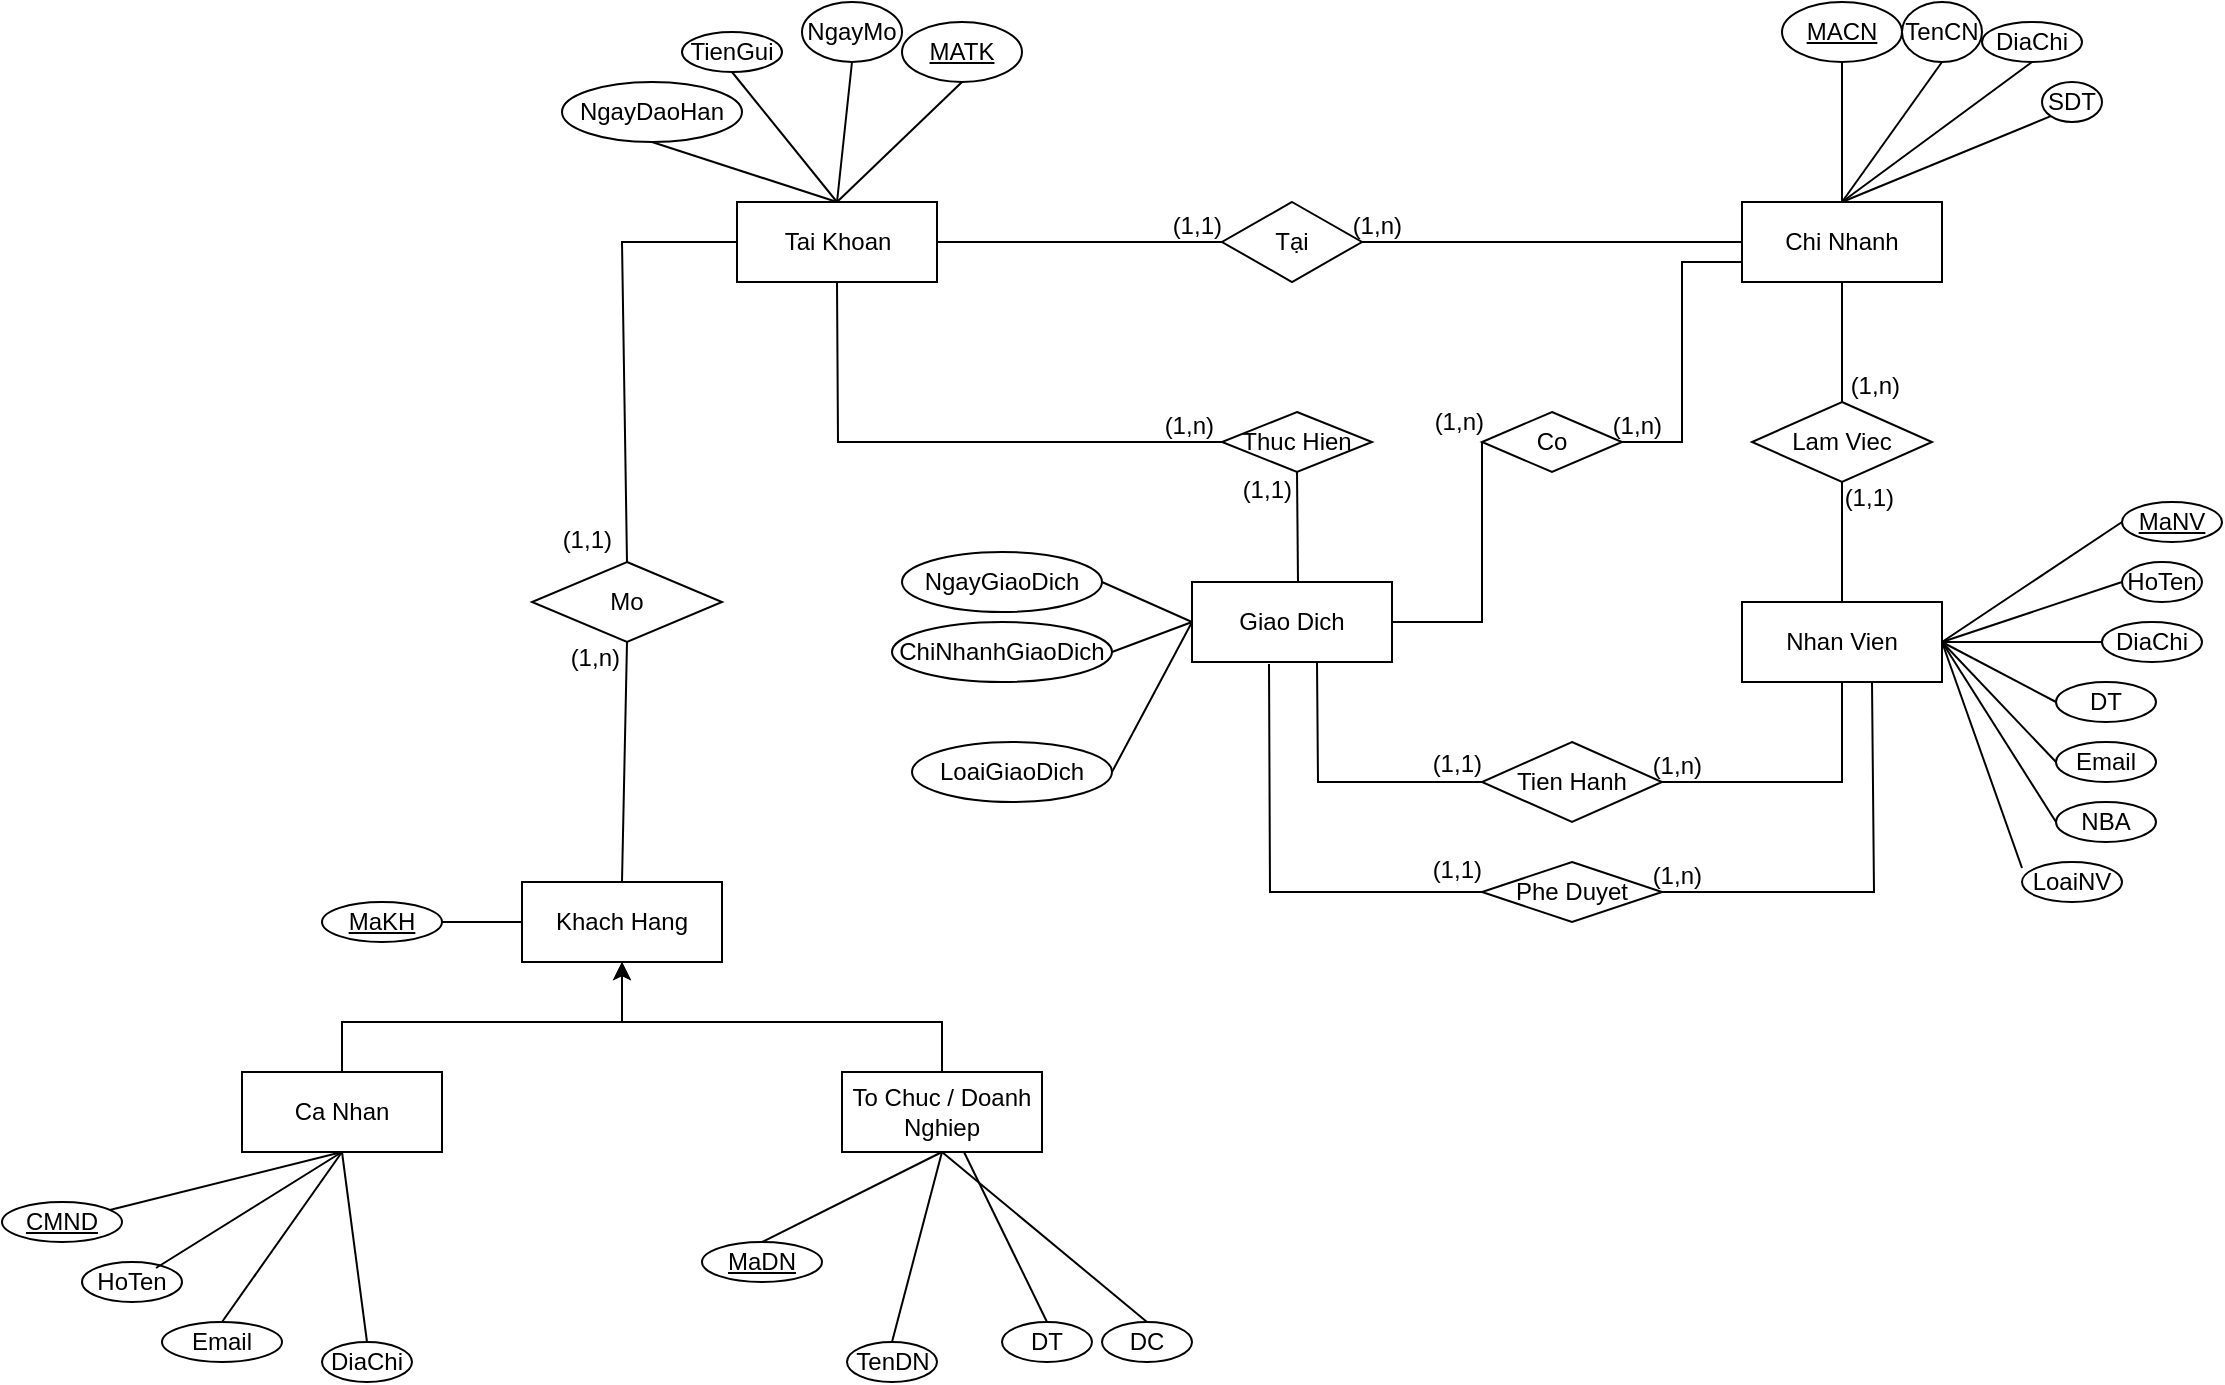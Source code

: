 <mxfile version="17.2.2" type="github" pages="2"><diagram id="4RgC27p_yy9X4nTqJ3Af" name="Page-1"><mxGraphModel dx="1695" dy="474" grid="1" gridSize="10" guides="1" tooltips="1" connect="1" arrows="1" fold="1" page="1" pageScale="1" pageWidth="827" pageHeight="1169" math="0" shadow="0"><root><mxCell id="0"/><mxCell id="1" parent="0"/><mxCell id="3XYh_gyi4DEBj83XPiTH-36" value="Chi Nhanh" style="whiteSpace=wrap;html=1;align=center;" vertex="1" parent="1"><mxGeometry x="620" y="110" width="100" height="40" as="geometry"/></mxCell><mxCell id="3XYh_gyi4DEBj83XPiTH-37" value="MACN" style="ellipse;whiteSpace=wrap;html=1;align=center;fontStyle=4;" vertex="1" parent="1"><mxGeometry x="640" y="10" width="60" height="30" as="geometry"/></mxCell><mxCell id="3XYh_gyi4DEBj83XPiTH-38" value="" style="endArrow=none;html=1;rounded=0;entryX=0.5;entryY=0;entryDx=0;entryDy=0;exitX=0.5;exitY=1;exitDx=0;exitDy=0;" edge="1" parent="1" source="3XYh_gyi4DEBj83XPiTH-37" target="3XYh_gyi4DEBj83XPiTH-36"><mxGeometry relative="1" as="geometry"><mxPoint x="340" y="150" as="sourcePoint"/><mxPoint x="500" y="150" as="targetPoint"/></mxGeometry></mxCell><mxCell id="3XYh_gyi4DEBj83XPiTH-39" value="TenCN" style="ellipse;whiteSpace=wrap;html=1;align=center;" vertex="1" parent="1"><mxGeometry x="700" y="10" width="40" height="30" as="geometry"/></mxCell><mxCell id="3XYh_gyi4DEBj83XPiTH-40" value="DiaChi" style="ellipse;whiteSpace=wrap;html=1;align=center;" vertex="1" parent="1"><mxGeometry x="740" y="20" width="50" height="20" as="geometry"/></mxCell><mxCell id="3XYh_gyi4DEBj83XPiTH-42" value="SDT" style="ellipse;whiteSpace=wrap;html=1;align=center;" vertex="1" parent="1"><mxGeometry x="770" y="50" width="30" height="20" as="geometry"/></mxCell><mxCell id="3XYh_gyi4DEBj83XPiTH-44" value="" style="endArrow=none;html=1;rounded=0;entryX=0.5;entryY=1;entryDx=0;entryDy=0;exitX=0.5;exitY=0;exitDx=0;exitDy=0;" edge="1" parent="1" source="3XYh_gyi4DEBj83XPiTH-36" target="3XYh_gyi4DEBj83XPiTH-39"><mxGeometry relative="1" as="geometry"><mxPoint x="430" y="90" as="sourcePoint"/><mxPoint x="480" y="120" as="targetPoint"/></mxGeometry></mxCell><mxCell id="3XYh_gyi4DEBj83XPiTH-45" value="" style="endArrow=none;html=1;rounded=0;entryX=0.5;entryY=1;entryDx=0;entryDy=0;exitX=0.5;exitY=0;exitDx=0;exitDy=0;" edge="1" parent="1" source="3XYh_gyi4DEBj83XPiTH-36" target="3XYh_gyi4DEBj83XPiTH-40"><mxGeometry relative="1" as="geometry"><mxPoint x="470" y="110" as="sourcePoint"/><mxPoint x="490" y="130" as="targetPoint"/></mxGeometry></mxCell><mxCell id="3XYh_gyi4DEBj83XPiTH-46" value="" style="endArrow=none;html=1;rounded=0;entryX=0;entryY=1;entryDx=0;entryDy=0;exitX=0.5;exitY=0;exitDx=0;exitDy=0;" edge="1" parent="1" source="3XYh_gyi4DEBj83XPiTH-36" target="3XYh_gyi4DEBj83XPiTH-42"><mxGeometry relative="1" as="geometry"><mxPoint x="470" y="110" as="sourcePoint"/><mxPoint x="500" y="140" as="targetPoint"/></mxGeometry></mxCell><mxCell id="3XYh_gyi4DEBj83XPiTH-49" value="Tai Khoan" style="whiteSpace=wrap;html=1;align=center;" vertex="1" parent="1"><mxGeometry x="117.5" y="110" width="100" height="40" as="geometry"/></mxCell><mxCell id="3XYh_gyi4DEBj83XPiTH-50" value="MATK" style="ellipse;whiteSpace=wrap;html=1;align=center;fontStyle=4;" vertex="1" parent="1"><mxGeometry x="200" y="20" width="60" height="30" as="geometry"/></mxCell><mxCell id="3XYh_gyi4DEBj83XPiTH-52" value="NgayMo" style="ellipse;whiteSpace=wrap;html=1;align=center;" vertex="1" parent="1"><mxGeometry x="150" y="10" width="50" height="30" as="geometry"/></mxCell><mxCell id="3XYh_gyi4DEBj83XPiTH-53" value="NgayDaoHan" style="ellipse;whiteSpace=wrap;html=1;align=center;" vertex="1" parent="1"><mxGeometry x="30" y="50" width="90" height="30" as="geometry"/></mxCell><mxCell id="3XYh_gyi4DEBj83XPiTH-54" value="TienGui" style="ellipse;whiteSpace=wrap;html=1;align=center;" vertex="1" parent="1"><mxGeometry x="90" y="25" width="50" height="20" as="geometry"/></mxCell><mxCell id="3XYh_gyi4DEBj83XPiTH-59" value="Tại" style="shape=rhombus;perimeter=rhombusPerimeter;whiteSpace=wrap;html=1;align=center;" vertex="1" parent="1"><mxGeometry x="360" y="110" width="70" height="40" as="geometry"/></mxCell><mxCell id="3XYh_gyi4DEBj83XPiTH-60" value="" style="endArrow=none;html=1;rounded=0;exitX=0.5;exitY=1;exitDx=0;exitDy=0;entryX=0.5;entryY=0;entryDx=0;entryDy=0;" edge="1" parent="1" source="3XYh_gyi4DEBj83XPiTH-50" target="3XYh_gyi4DEBj83XPiTH-49"><mxGeometry relative="1" as="geometry"><mxPoint x="340" y="150" as="sourcePoint"/><mxPoint x="500" y="150" as="targetPoint"/></mxGeometry></mxCell><mxCell id="3XYh_gyi4DEBj83XPiTH-61" value="" style="endArrow=none;html=1;rounded=0;exitX=0.5;exitY=1;exitDx=0;exitDy=0;entryX=0.5;entryY=0;entryDx=0;entryDy=0;" edge="1" parent="1" source="3XYh_gyi4DEBj83XPiTH-52" target="3XYh_gyi4DEBj83XPiTH-49"><mxGeometry relative="1" as="geometry"><mxPoint x="240" y="60" as="sourcePoint"/><mxPoint x="220" y="110" as="targetPoint"/></mxGeometry></mxCell><mxCell id="3XYh_gyi4DEBj83XPiTH-62" value="" style="endArrow=none;html=1;rounded=0;exitX=0.5;exitY=1;exitDx=0;exitDy=0;entryX=0.5;entryY=0;entryDx=0;entryDy=0;" edge="1" parent="1" source="3XYh_gyi4DEBj83XPiTH-54" target="3XYh_gyi4DEBj83XPiTH-49"><mxGeometry relative="1" as="geometry"><mxPoint x="250" y="70" as="sourcePoint"/><mxPoint x="230" y="120" as="targetPoint"/></mxGeometry></mxCell><mxCell id="3XYh_gyi4DEBj83XPiTH-63" value="" style="endArrow=none;html=1;rounded=0;exitX=0.5;exitY=1;exitDx=0;exitDy=0;entryX=0.5;entryY=0;entryDx=0;entryDy=0;" edge="1" parent="1" source="3XYh_gyi4DEBj83XPiTH-53" target="3XYh_gyi4DEBj83XPiTH-49"><mxGeometry relative="1" as="geometry"><mxPoint x="260" y="80" as="sourcePoint"/><mxPoint x="240" y="130" as="targetPoint"/></mxGeometry></mxCell><mxCell id="3XYh_gyi4DEBj83XPiTH-64" value="" style="endArrow=none;html=1;rounded=0;entryX=0;entryY=0.5;entryDx=0;entryDy=0;exitX=1;exitY=0.5;exitDx=0;exitDy=0;" edge="1" parent="1" source="3XYh_gyi4DEBj83XPiTH-49" target="3XYh_gyi4DEBj83XPiTH-59"><mxGeometry relative="1" as="geometry"><mxPoint x="340" y="150" as="sourcePoint"/><mxPoint x="500" y="150" as="targetPoint"/></mxGeometry></mxCell><mxCell id="3XYh_gyi4DEBj83XPiTH-65" value="(1,1)" style="resizable=0;html=1;align=right;verticalAlign=bottom;" connectable="0" vertex="1" parent="3XYh_gyi4DEBj83XPiTH-64"><mxGeometry x="1" relative="1" as="geometry"/></mxCell><mxCell id="3XYh_gyi4DEBj83XPiTH-66" value="" style="endArrow=none;html=1;rounded=0;entryX=1;entryY=0.5;entryDx=0;entryDy=0;exitX=0;exitY=0.5;exitDx=0;exitDy=0;" edge="1" parent="1" source="3XYh_gyi4DEBj83XPiTH-36" target="3XYh_gyi4DEBj83XPiTH-59"><mxGeometry relative="1" as="geometry"><mxPoint x="230" y="140" as="sourcePoint"/><mxPoint x="360" y="140" as="targetPoint"/></mxGeometry></mxCell><mxCell id="3XYh_gyi4DEBj83XPiTH-67" value="(1,n)" style="resizable=0;html=1;align=right;verticalAlign=bottom;" connectable="0" vertex="1" parent="3XYh_gyi4DEBj83XPiTH-66"><mxGeometry x="1" relative="1" as="geometry"><mxPoint x="20" as="offset"/></mxGeometry></mxCell><mxCell id="3XYh_gyi4DEBj83XPiTH-68" value="Giao Dich" style="whiteSpace=wrap;html=1;align=center;" vertex="1" parent="1"><mxGeometry x="345" y="300" width="100" height="40" as="geometry"/></mxCell><mxCell id="3XYh_gyi4DEBj83XPiTH-69" value="NgayGiaoDich" style="ellipse;whiteSpace=wrap;html=1;align=center;" vertex="1" parent="1"><mxGeometry x="200" y="285" width="100" height="30" as="geometry"/></mxCell><mxCell id="3XYh_gyi4DEBj83XPiTH-70" value="ChiNhanhGiaoDich" style="ellipse;whiteSpace=wrap;html=1;align=center;" vertex="1" parent="1"><mxGeometry x="195" y="320" width="110" height="30" as="geometry"/></mxCell><mxCell id="3XYh_gyi4DEBj83XPiTH-71" value="LoaiGiaoDich" style="ellipse;whiteSpace=wrap;html=1;align=center;" vertex="1" parent="1"><mxGeometry x="205" y="380" width="100" height="30" as="geometry"/></mxCell><mxCell id="3XYh_gyi4DEBj83XPiTH-72" value="" style="endArrow=none;html=1;rounded=0;exitX=0;exitY=0.5;exitDx=0;exitDy=0;entryX=1;entryY=0.5;entryDx=0;entryDy=0;" edge="1" parent="1" source="3XYh_gyi4DEBj83XPiTH-68" target="3XYh_gyi4DEBj83XPiTH-69"><mxGeometry relative="1" as="geometry"><mxPoint x="240" y="60" as="sourcePoint"/><mxPoint x="180" y="120" as="targetPoint"/></mxGeometry></mxCell><mxCell id="3XYh_gyi4DEBj83XPiTH-73" value="" style="endArrow=none;html=1;rounded=0;entryX=1;entryY=0.5;entryDx=0;entryDy=0;exitX=0;exitY=0.5;exitDx=0;exitDy=0;" edge="1" parent="1" source="3XYh_gyi4DEBj83XPiTH-68" target="3XYh_gyi4DEBj83XPiTH-70"><mxGeometry relative="1" as="geometry"><mxPoint x="340" y="320" as="sourcePoint"/><mxPoint x="100" y="305" as="targetPoint"/></mxGeometry></mxCell><mxCell id="3XYh_gyi4DEBj83XPiTH-74" value="" style="endArrow=none;html=1;rounded=0;exitX=1;exitY=0.5;exitDx=0;exitDy=0;entryX=0;entryY=0.5;entryDx=0;entryDy=0;" edge="1" parent="1" source="3XYh_gyi4DEBj83XPiTH-71" target="3XYh_gyi4DEBj83XPiTH-68"><mxGeometry relative="1" as="geometry"><mxPoint x="140" y="330" as="sourcePoint"/><mxPoint x="110" y="315" as="targetPoint"/></mxGeometry></mxCell><mxCell id="3XYh_gyi4DEBj83XPiTH-75" value="Thuc Hien" style="shape=rhombus;perimeter=rhombusPerimeter;whiteSpace=wrap;html=1;align=center;" vertex="1" parent="1"><mxGeometry x="360" y="215" width="75" height="30" as="geometry"/></mxCell><mxCell id="3XYh_gyi4DEBj83XPiTH-76" value="" style="endArrow=none;html=1;rounded=0;entryX=0;entryY=0.5;entryDx=0;entryDy=0;exitX=0.5;exitY=1;exitDx=0;exitDy=0;" edge="1" parent="1" source="3XYh_gyi4DEBj83XPiTH-49" target="3XYh_gyi4DEBj83XPiTH-75"><mxGeometry relative="1" as="geometry"><mxPoint x="230" y="140" as="sourcePoint"/><mxPoint x="360" y="140" as="targetPoint"/><Array as="points"><mxPoint x="168" y="230"/></Array></mxGeometry></mxCell><mxCell id="3XYh_gyi4DEBj83XPiTH-77" value="(1,n)" style="resizable=0;html=1;align=right;verticalAlign=bottom;" connectable="0" vertex="1" parent="3XYh_gyi4DEBj83XPiTH-76"><mxGeometry x="1" relative="1" as="geometry"><mxPoint x="-3" as="offset"/></mxGeometry></mxCell><mxCell id="3XYh_gyi4DEBj83XPiTH-78" value="" style="endArrow=none;html=1;rounded=0;entryX=0.5;entryY=1;entryDx=0;entryDy=0;" edge="1" parent="1" target="3XYh_gyi4DEBj83XPiTH-75"><mxGeometry relative="1" as="geometry"><mxPoint x="398" y="300" as="sourcePoint"/><mxPoint x="370" y="150" as="targetPoint"/></mxGeometry></mxCell><mxCell id="3XYh_gyi4DEBj83XPiTH-79" value="(1,1)" style="resizable=0;html=1;align=right;verticalAlign=bottom;" connectable="0" vertex="1" parent="3XYh_gyi4DEBj83XPiTH-78"><mxGeometry x="1" relative="1" as="geometry"><mxPoint x="-2" y="17" as="offset"/></mxGeometry></mxCell><mxCell id="3XYh_gyi4DEBj83XPiTH-80" value="Co" style="shape=rhombus;perimeter=rhombusPerimeter;whiteSpace=wrap;html=1;align=center;" vertex="1" parent="1"><mxGeometry x="490" y="215" width="70" height="30" as="geometry"/></mxCell><mxCell id="3XYh_gyi4DEBj83XPiTH-81" value="" style="endArrow=none;html=1;rounded=0;entryX=1;entryY=0.5;entryDx=0;entryDy=0;exitX=0;exitY=0.75;exitDx=0;exitDy=0;" edge="1" parent="1" source="3XYh_gyi4DEBj83XPiTH-36" target="3XYh_gyi4DEBj83XPiTH-80"><mxGeometry relative="1" as="geometry"><mxPoint x="630" y="140" as="sourcePoint"/><mxPoint x="480" y="140" as="targetPoint"/><Array as="points"><mxPoint x="590" y="140"/><mxPoint x="590" y="230"/></Array></mxGeometry></mxCell><mxCell id="3XYh_gyi4DEBj83XPiTH-82" value="(1,n)" style="resizable=0;html=1;align=right;verticalAlign=bottom;" connectable="0" vertex="1" parent="3XYh_gyi4DEBj83XPiTH-81"><mxGeometry x="1" relative="1" as="geometry"><mxPoint x="20" as="offset"/></mxGeometry></mxCell><mxCell id="3XYh_gyi4DEBj83XPiTH-83" value="" style="endArrow=none;html=1;rounded=0;entryX=0;entryY=0.5;entryDx=0;entryDy=0;exitX=1;exitY=0.5;exitDx=0;exitDy=0;" edge="1" parent="1" source="3XYh_gyi4DEBj83XPiTH-68" target="3XYh_gyi4DEBj83XPiTH-80"><mxGeometry relative="1" as="geometry"><mxPoint x="640" y="150" as="sourcePoint"/><mxPoint x="490" y="150" as="targetPoint"/><Array as="points"><mxPoint x="490" y="320"/></Array></mxGeometry></mxCell><mxCell id="3XYh_gyi4DEBj83XPiTH-84" value="(1,n)" style="resizable=0;html=1;align=right;verticalAlign=bottom;" connectable="0" vertex="1" parent="3XYh_gyi4DEBj83XPiTH-83"><mxGeometry x="1" relative="1" as="geometry"><mxPoint x="1" y="-2" as="offset"/></mxGeometry></mxCell><mxCell id="3XYh_gyi4DEBj83XPiTH-85" value="Nhan Vien" style="whiteSpace=wrap;html=1;align=center;" vertex="1" parent="1"><mxGeometry x="620" y="310" width="100" height="40" as="geometry"/></mxCell><mxCell id="3XYh_gyi4DEBj83XPiTH-86" value="MaNV" style="ellipse;whiteSpace=wrap;html=1;align=center;fontStyle=4;" vertex="1" parent="1"><mxGeometry x="810" y="260" width="50" height="20" as="geometry"/></mxCell><mxCell id="3XYh_gyi4DEBj83XPiTH-87" value="HoTen" style="ellipse;whiteSpace=wrap;html=1;align=center;" vertex="1" parent="1"><mxGeometry x="810" y="290" width="40" height="20" as="geometry"/></mxCell><mxCell id="3XYh_gyi4DEBj83XPiTH-88" value="DiaChi" style="ellipse;whiteSpace=wrap;html=1;align=center;" vertex="1" parent="1"><mxGeometry x="800" y="320" width="50" height="20" as="geometry"/></mxCell><mxCell id="3XYh_gyi4DEBj83XPiTH-89" value="DT" style="ellipse;whiteSpace=wrap;html=1;align=center;" vertex="1" parent="1"><mxGeometry x="777" y="350" width="50" height="20" as="geometry"/></mxCell><mxCell id="3XYh_gyi4DEBj83XPiTH-90" value="Email" style="ellipse;whiteSpace=wrap;html=1;align=center;" vertex="1" parent="1"><mxGeometry x="777" y="380" width="50" height="20" as="geometry"/></mxCell><mxCell id="3XYh_gyi4DEBj83XPiTH-91" value="NBA" style="ellipse;whiteSpace=wrap;html=1;align=center;" vertex="1" parent="1"><mxGeometry x="777" y="410" width="50" height="20" as="geometry"/></mxCell><mxCell id="3XYh_gyi4DEBj83XPiTH-92" value="LoaiNV" style="ellipse;whiteSpace=wrap;html=1;align=center;" vertex="1" parent="1"><mxGeometry x="760" y="440" width="50" height="20" as="geometry"/></mxCell><mxCell id="3XYh_gyi4DEBj83XPiTH-93" value="" style="endArrow=none;html=1;rounded=0;entryX=0;entryY=0.5;entryDx=0;entryDy=0;exitX=1;exitY=0.5;exitDx=0;exitDy=0;" edge="1" parent="1" source="3XYh_gyi4DEBj83XPiTH-85" target="3XYh_gyi4DEBj83XPiTH-86"><mxGeometry relative="1" as="geometry"><mxPoint x="340" y="250" as="sourcePoint"/><mxPoint x="500" y="250" as="targetPoint"/></mxGeometry></mxCell><mxCell id="3XYh_gyi4DEBj83XPiTH-94" value="" style="endArrow=none;html=1;rounded=0;entryX=0;entryY=0.5;entryDx=0;entryDy=0;exitX=1;exitY=0.5;exitDx=0;exitDy=0;" edge="1" parent="1" source="3XYh_gyi4DEBj83XPiTH-85" target="3XYh_gyi4DEBj83XPiTH-87"><mxGeometry relative="1" as="geometry"><mxPoint x="700" y="340" as="sourcePoint"/><mxPoint x="750" y="240" as="targetPoint"/></mxGeometry></mxCell><mxCell id="3XYh_gyi4DEBj83XPiTH-97" value="" style="endArrow=none;html=1;rounded=0;entryX=0;entryY=0.5;entryDx=0;entryDy=0;exitX=1;exitY=0.5;exitDx=0;exitDy=0;" edge="1" parent="1" source="3XYh_gyi4DEBj83XPiTH-85" target="3XYh_gyi4DEBj83XPiTH-88"><mxGeometry relative="1" as="geometry"><mxPoint x="710" y="350" as="sourcePoint"/><mxPoint x="760" y="250" as="targetPoint"/></mxGeometry></mxCell><mxCell id="3XYh_gyi4DEBj83XPiTH-98" value="" style="endArrow=none;html=1;rounded=0;entryX=0;entryY=0.5;entryDx=0;entryDy=0;exitX=1;exitY=0.5;exitDx=0;exitDy=0;" edge="1" parent="1" source="3XYh_gyi4DEBj83XPiTH-85" target="3XYh_gyi4DEBj83XPiTH-89"><mxGeometry relative="1" as="geometry"><mxPoint x="720" y="360" as="sourcePoint"/><mxPoint x="770" y="260" as="targetPoint"/></mxGeometry></mxCell><mxCell id="3XYh_gyi4DEBj83XPiTH-99" value="" style="endArrow=none;html=1;rounded=0;entryX=0;entryY=0.5;entryDx=0;entryDy=0;exitX=1;exitY=0.5;exitDx=0;exitDy=0;" edge="1" parent="1" source="3XYh_gyi4DEBj83XPiTH-85" target="3XYh_gyi4DEBj83XPiTH-90"><mxGeometry relative="1" as="geometry"><mxPoint x="730" y="370" as="sourcePoint"/><mxPoint x="780" y="270" as="targetPoint"/></mxGeometry></mxCell><mxCell id="3XYh_gyi4DEBj83XPiTH-100" value="" style="endArrow=none;html=1;rounded=0;entryX=0;entryY=0.5;entryDx=0;entryDy=0;exitX=1;exitY=0.5;exitDx=0;exitDy=0;" edge="1" parent="1" source="3XYh_gyi4DEBj83XPiTH-85" target="3XYh_gyi4DEBj83XPiTH-91"><mxGeometry relative="1" as="geometry"><mxPoint x="740" y="380" as="sourcePoint"/><mxPoint x="790" y="280" as="targetPoint"/></mxGeometry></mxCell><mxCell id="3XYh_gyi4DEBj83XPiTH-101" value="" style="endArrow=none;html=1;rounded=0;entryX=1;entryY=0.5;entryDx=0;entryDy=0;exitX=0;exitY=0.15;exitDx=0;exitDy=0;exitPerimeter=0;" edge="1" parent="1" source="3XYh_gyi4DEBj83XPiTH-92" target="3XYh_gyi4DEBj83XPiTH-85"><mxGeometry relative="1" as="geometry"><mxPoint x="750" y="390" as="sourcePoint"/><mxPoint x="800" y="290" as="targetPoint"/></mxGeometry></mxCell><mxCell id="3XYh_gyi4DEBj83XPiTH-103" value="Lam Viec" style="shape=rhombus;perimeter=rhombusPerimeter;whiteSpace=wrap;html=1;align=center;" vertex="1" parent="1"><mxGeometry x="625" y="210" width="90" height="40" as="geometry"/></mxCell><mxCell id="3XYh_gyi4DEBj83XPiTH-104" value="" style="endArrow=none;html=1;rounded=0;entryX=0.5;entryY=0;entryDx=0;entryDy=0;exitX=0.5;exitY=1;exitDx=0;exitDy=0;" edge="1" parent="1" source="3XYh_gyi4DEBj83XPiTH-36" target="3XYh_gyi4DEBj83XPiTH-103"><mxGeometry relative="1" as="geometry"><mxPoint x="630" y="140" as="sourcePoint"/><mxPoint x="440" y="140" as="targetPoint"/></mxGeometry></mxCell><mxCell id="3XYh_gyi4DEBj83XPiTH-105" value="(1,n)" style="resizable=0;html=1;align=right;verticalAlign=bottom;" connectable="0" vertex="1" parent="3XYh_gyi4DEBj83XPiTH-104"><mxGeometry x="1" relative="1" as="geometry"><mxPoint x="29" as="offset"/></mxGeometry></mxCell><mxCell id="3XYh_gyi4DEBj83XPiTH-106" value="" style="endArrow=none;html=1;rounded=0;entryX=0.5;entryY=1;entryDx=0;entryDy=0;exitX=0.5;exitY=0;exitDx=0;exitDy=0;" edge="1" parent="1" source="3XYh_gyi4DEBj83XPiTH-85" target="3XYh_gyi4DEBj83XPiTH-103"><mxGeometry relative="1" as="geometry"><mxPoint x="640" y="150" as="sourcePoint"/><mxPoint x="450" y="150" as="targetPoint"/></mxGeometry></mxCell><mxCell id="3XYh_gyi4DEBj83XPiTH-107" value="(1,1)" style="resizable=0;html=1;align=right;verticalAlign=bottom;" connectable="0" vertex="1" parent="3XYh_gyi4DEBj83XPiTH-106"><mxGeometry x="1" relative="1" as="geometry"><mxPoint x="26" y="16" as="offset"/></mxGeometry></mxCell><mxCell id="3XYh_gyi4DEBj83XPiTH-108" value="Tien Hanh" style="shape=rhombus;perimeter=rhombusPerimeter;whiteSpace=wrap;html=1;align=center;" vertex="1" parent="1"><mxGeometry x="490" y="380" width="90" height="40" as="geometry"/></mxCell><mxCell id="3XYh_gyi4DEBj83XPiTH-109" value="Phe Duyet" style="shape=rhombus;perimeter=rhombusPerimeter;whiteSpace=wrap;html=1;align=center;" vertex="1" parent="1"><mxGeometry x="490" y="440" width="90" height="30" as="geometry"/></mxCell><mxCell id="3XYh_gyi4DEBj83XPiTH-110" value="" style="endArrow=none;html=1;rounded=0;entryX=1;entryY=0.5;entryDx=0;entryDy=0;exitX=0.5;exitY=1;exitDx=0;exitDy=0;" edge="1" parent="1" source="3XYh_gyi4DEBj83XPiTH-85" target="3XYh_gyi4DEBj83XPiTH-108"><mxGeometry relative="1" as="geometry"><mxPoint x="630" y="140" as="sourcePoint"/><mxPoint x="440" y="140" as="targetPoint"/><Array as="points"><mxPoint x="670" y="400"/></Array></mxGeometry></mxCell><mxCell id="3XYh_gyi4DEBj83XPiTH-111" value="(1,n)" style="resizable=0;html=1;align=right;verticalAlign=bottom;" connectable="0" vertex="1" parent="3XYh_gyi4DEBj83XPiTH-110"><mxGeometry x="1" relative="1" as="geometry"><mxPoint x="20" as="offset"/></mxGeometry></mxCell><mxCell id="3XYh_gyi4DEBj83XPiTH-112" value="" style="endArrow=none;html=1;rounded=0;entryX=1;entryY=0.5;entryDx=0;entryDy=0;exitX=0.65;exitY=1;exitDx=0;exitDy=0;exitPerimeter=0;" edge="1" parent="1" source="3XYh_gyi4DEBj83XPiTH-85" target="3XYh_gyi4DEBj83XPiTH-109"><mxGeometry relative="1" as="geometry"><mxPoint x="710" y="370" as="sourcePoint"/><mxPoint x="460" y="410" as="targetPoint"/><Array as="points"><mxPoint x="686" y="455"/></Array></mxGeometry></mxCell><mxCell id="3XYh_gyi4DEBj83XPiTH-113" value="(1,n)" style="resizable=0;html=1;align=right;verticalAlign=bottom;" connectable="0" vertex="1" parent="3XYh_gyi4DEBj83XPiTH-112"><mxGeometry x="1" relative="1" as="geometry"><mxPoint x="20" as="offset"/></mxGeometry></mxCell><mxCell id="3XYh_gyi4DEBj83XPiTH-114" value="" style="endArrow=none;html=1;rounded=0;entryX=0;entryY=0.5;entryDx=0;entryDy=0;exitX=0.625;exitY=1;exitDx=0;exitDy=0;exitPerimeter=0;" edge="1" parent="1" source="3XYh_gyi4DEBj83XPiTH-68" target="3XYh_gyi4DEBj83XPiTH-108"><mxGeometry relative="1" as="geometry"><mxPoint x="690" y="370" as="sourcePoint"/><mxPoint x="470" y="420" as="targetPoint"/><Array as="points"><mxPoint x="408" y="400"/></Array></mxGeometry></mxCell><mxCell id="3XYh_gyi4DEBj83XPiTH-115" value="(1,1)" style="resizable=0;html=1;align=right;verticalAlign=bottom;" connectable="0" vertex="1" parent="3XYh_gyi4DEBj83XPiTH-114"><mxGeometry x="1" relative="1" as="geometry"><mxPoint x="1" y="-1" as="offset"/></mxGeometry></mxCell><mxCell id="3XYh_gyi4DEBj83XPiTH-116" value="" style="endArrow=none;html=1;rounded=0;entryX=0;entryY=0.5;entryDx=0;entryDy=0;exitX=0.385;exitY=1.025;exitDx=0;exitDy=0;exitPerimeter=0;" edge="1" parent="1" source="3XYh_gyi4DEBj83XPiTH-68" target="3XYh_gyi4DEBj83XPiTH-109"><mxGeometry relative="1" as="geometry"><mxPoint x="700" y="380" as="sourcePoint"/><mxPoint x="480" y="430" as="targetPoint"/><Array as="points"><mxPoint x="384" y="455"/></Array></mxGeometry></mxCell><mxCell id="3XYh_gyi4DEBj83XPiTH-117" value="(1,1)" style="resizable=0;html=1;align=right;verticalAlign=bottom;" connectable="0" vertex="1" parent="3XYh_gyi4DEBj83XPiTH-116"><mxGeometry x="1" relative="1" as="geometry"><mxPoint x="1" y="-3" as="offset"/></mxGeometry></mxCell><mxCell id="3XYh_gyi4DEBj83XPiTH-118" value="Khach Hang" style="whiteSpace=wrap;html=1;align=center;" vertex="1" parent="1"><mxGeometry x="10" y="450" width="100" height="40" as="geometry"/></mxCell><mxCell id="3XYh_gyi4DEBj83XPiTH-119" value="MaKH" style="ellipse;whiteSpace=wrap;html=1;align=center;fontStyle=4;" vertex="1" parent="1"><mxGeometry x="-90" y="460" width="60" height="20" as="geometry"/></mxCell><mxCell id="3XYh_gyi4DEBj83XPiTH-120" value="" style="endArrow=none;html=1;rounded=0;entryX=0;entryY=0.5;entryDx=0;entryDy=0;exitX=1;exitY=0.5;exitDx=0;exitDy=0;" edge="1" parent="1" source="3XYh_gyi4DEBj83XPiTH-119" target="3XYh_gyi4DEBj83XPiTH-118"><mxGeometry relative="1" as="geometry"><mxPoint x="320" y="350" as="sourcePoint"/><mxPoint x="480" y="350" as="targetPoint"/></mxGeometry></mxCell><mxCell id="3XYh_gyi4DEBj83XPiTH-121" value="Mo" style="shape=rhombus;perimeter=rhombusPerimeter;whiteSpace=wrap;html=1;align=center;" vertex="1" parent="1"><mxGeometry x="15" y="290" width="95" height="40" as="geometry"/></mxCell><mxCell id="3XYh_gyi4DEBj83XPiTH-122" value="" style="endArrow=none;html=1;rounded=0;entryX=0.5;entryY=0;entryDx=0;entryDy=0;exitX=0;exitY=0.5;exitDx=0;exitDy=0;" edge="1" parent="1" source="3XYh_gyi4DEBj83XPiTH-49" target="3XYh_gyi4DEBj83XPiTH-121"><mxGeometry relative="1" as="geometry"><mxPoint x="227.5" y="140" as="sourcePoint"/><mxPoint x="370" y="140" as="targetPoint"/><Array as="points"><mxPoint x="60" y="130"/></Array></mxGeometry></mxCell><mxCell id="3XYh_gyi4DEBj83XPiTH-123" value="(1,1)" style="resizable=0;html=1;align=right;verticalAlign=bottom;" connectable="0" vertex="1" parent="3XYh_gyi4DEBj83XPiTH-122"><mxGeometry x="1" relative="1" as="geometry"><mxPoint x="-7" y="-2" as="offset"/></mxGeometry></mxCell><mxCell id="3XYh_gyi4DEBj83XPiTH-124" value="" style="endArrow=none;html=1;rounded=0;entryX=0.5;entryY=1;entryDx=0;entryDy=0;exitX=0.5;exitY=0;exitDx=0;exitDy=0;" edge="1" parent="1" source="3XYh_gyi4DEBj83XPiTH-118" target="3XYh_gyi4DEBj83XPiTH-121"><mxGeometry relative="1" as="geometry"><mxPoint x="-232.5" y="250" as="sourcePoint"/><mxPoint x="-90" y="250" as="targetPoint"/></mxGeometry></mxCell><mxCell id="3XYh_gyi4DEBj83XPiTH-125" value="(1,n)" style="resizable=0;html=1;align=right;verticalAlign=bottom;" connectable="0" vertex="1" parent="3XYh_gyi4DEBj83XPiTH-124"><mxGeometry x="1" relative="1" as="geometry"><mxPoint x="-3" y="16" as="offset"/></mxGeometry></mxCell><mxCell id="3XYh_gyi4DEBj83XPiTH-127" style="edgeStyle=none;rounded=0;orthogonalLoop=1;jettySize=auto;html=1;exitX=0.5;exitY=0;exitDx=0;exitDy=0;entryX=0.5;entryY=1;entryDx=0;entryDy=0;" edge="1" parent="1" source="3XYh_gyi4DEBj83XPiTH-126" target="3XYh_gyi4DEBj83XPiTH-118"><mxGeometry relative="1" as="geometry"><Array as="points"><mxPoint x="-80" y="520"/><mxPoint x="60" y="520"/></Array></mxGeometry></mxCell><mxCell id="3XYh_gyi4DEBj83XPiTH-126" value="Ca Nhan" style="whiteSpace=wrap;html=1;align=center;" vertex="1" parent="1"><mxGeometry x="-130" y="545" width="100" height="40" as="geometry"/></mxCell><mxCell id="3XYh_gyi4DEBj83XPiTH-129" style="edgeStyle=none;rounded=0;orthogonalLoop=1;jettySize=auto;html=1;exitX=0.5;exitY=0;exitDx=0;exitDy=0;" edge="1" parent="1" source="3XYh_gyi4DEBj83XPiTH-128"><mxGeometry relative="1" as="geometry"><mxPoint x="60" y="490" as="targetPoint"/><Array as="points"><mxPoint x="220" y="520"/><mxPoint x="60" y="520"/></Array></mxGeometry></mxCell><mxCell id="3XYh_gyi4DEBj83XPiTH-128" value="To Chuc / Doanh Nghiep" style="whiteSpace=wrap;html=1;align=center;" vertex="1" parent="1"><mxGeometry x="170" y="545" width="100" height="40" as="geometry"/></mxCell><mxCell id="3XYh_gyi4DEBj83XPiTH-131" value="HoTen" style="ellipse;whiteSpace=wrap;html=1;align=center;" vertex="1" parent="1"><mxGeometry x="-210" y="640" width="50" height="20" as="geometry"/></mxCell><mxCell id="3XYh_gyi4DEBj83XPiTH-132" value="Email" style="ellipse;whiteSpace=wrap;html=1;align=center;" vertex="1" parent="1"><mxGeometry x="-170" y="670" width="60" height="20" as="geometry"/></mxCell><mxCell id="3XYh_gyi4DEBj83XPiTH-133" value="DiaChi" style="ellipse;whiteSpace=wrap;html=1;align=center;" vertex="1" parent="1"><mxGeometry x="-90" y="680" width="45" height="20" as="geometry"/></mxCell><mxCell id="3XYh_gyi4DEBj83XPiTH-134" value="" style="endArrow=none;html=1;rounded=0;entryX=0.5;entryY=1;entryDx=0;entryDy=0;" edge="1" parent="1" target="3XYh_gyi4DEBj83XPiTH-126"><mxGeometry relative="1" as="geometry"><mxPoint x="-202.111" y="615.528" as="sourcePoint"/><mxPoint x="-50" y="440" as="targetPoint"/></mxGeometry></mxCell><mxCell id="3XYh_gyi4DEBj83XPiTH-135" value="" style="endArrow=none;html=1;rounded=0;entryX=0.5;entryY=1;entryDx=0;entryDy=0;exitX=0.74;exitY=0.15;exitDx=0;exitDy=0;exitPerimeter=0;" edge="1" parent="1" source="3XYh_gyi4DEBj83XPiTH-131" target="3XYh_gyi4DEBj83XPiTH-126"><mxGeometry relative="1" as="geometry"><mxPoint x="-192.111" y="625.528" as="sourcePoint"/><mxPoint x="-70" y="595" as="targetPoint"/></mxGeometry></mxCell><mxCell id="3XYh_gyi4DEBj83XPiTH-136" value="" style="endArrow=none;html=1;rounded=0;entryX=0.5;entryY=1;entryDx=0;entryDy=0;exitX=0.5;exitY=0;exitDx=0;exitDy=0;" edge="1" parent="1" source="3XYh_gyi4DEBj83XPiTH-132" target="3XYh_gyi4DEBj83XPiTH-126"><mxGeometry relative="1" as="geometry"><mxPoint x="-182.111" y="635.528" as="sourcePoint"/><mxPoint x="-60" y="605" as="targetPoint"/></mxGeometry></mxCell><mxCell id="3XYh_gyi4DEBj83XPiTH-137" value="" style="endArrow=none;html=1;rounded=0;entryX=0.5;entryY=1;entryDx=0;entryDy=0;exitX=0.5;exitY=0;exitDx=0;exitDy=0;" edge="1" parent="1" source="3XYh_gyi4DEBj83XPiTH-133" target="3XYh_gyi4DEBj83XPiTH-126"><mxGeometry relative="1" as="geometry"><mxPoint x="-172.111" y="645.528" as="sourcePoint"/><mxPoint x="-50" y="615" as="targetPoint"/></mxGeometry></mxCell><mxCell id="3XYh_gyi4DEBj83XPiTH-138" value="TenDN" style="ellipse;whiteSpace=wrap;html=1;align=center;" vertex="1" parent="1"><mxGeometry x="172.5" y="680" width="45" height="20" as="geometry"/></mxCell><mxCell id="3XYh_gyi4DEBj83XPiTH-139" value="CMND" style="ellipse;whiteSpace=wrap;html=1;align=center;fontStyle=4;" vertex="1" parent="1"><mxGeometry x="-250" y="610" width="60" height="20" as="geometry"/></mxCell><mxCell id="3XYh_gyi4DEBj83XPiTH-140" value="MaDN" style="ellipse;whiteSpace=wrap;html=1;align=center;fontStyle=4;" vertex="1" parent="1"><mxGeometry x="100" y="630" width="60" height="20" as="geometry"/></mxCell><mxCell id="3XYh_gyi4DEBj83XPiTH-141" value="DT" style="ellipse;whiteSpace=wrap;html=1;align=center;" vertex="1" parent="1"><mxGeometry x="250" y="670" width="45" height="20" as="geometry"/></mxCell><mxCell id="3XYh_gyi4DEBj83XPiTH-142" value="DC" style="ellipse;whiteSpace=wrap;html=1;align=center;" vertex="1" parent="1"><mxGeometry x="300" y="670" width="45" height="20" as="geometry"/></mxCell><mxCell id="3XYh_gyi4DEBj83XPiTH-143" value="" style="endArrow=none;html=1;rounded=0;entryX=0.5;entryY=1;entryDx=0;entryDy=0;exitX=0.5;exitY=0;exitDx=0;exitDy=0;" edge="1" parent="1" source="3XYh_gyi4DEBj83XPiTH-140" target="3XYh_gyi4DEBj83XPiTH-128"><mxGeometry relative="1" as="geometry"><mxPoint x="-57.5" y="690" as="sourcePoint"/><mxPoint x="-70" y="595" as="targetPoint"/></mxGeometry></mxCell><mxCell id="3XYh_gyi4DEBj83XPiTH-144" value="" style="endArrow=none;html=1;rounded=0;entryX=0.5;entryY=1;entryDx=0;entryDy=0;exitX=0.5;exitY=0;exitDx=0;exitDy=0;" edge="1" parent="1" source="3XYh_gyi4DEBj83XPiTH-138" target="3XYh_gyi4DEBj83XPiTH-128"><mxGeometry relative="1" as="geometry"><mxPoint x="-47.5" y="700" as="sourcePoint"/><mxPoint x="-60" y="605" as="targetPoint"/></mxGeometry></mxCell><mxCell id="3XYh_gyi4DEBj83XPiTH-145" value="" style="endArrow=none;html=1;rounded=0;exitX=0.5;exitY=0;exitDx=0;exitDy=0;entryX=0.61;entryY=1;entryDx=0;entryDy=0;entryPerimeter=0;" edge="1" parent="1" source="3XYh_gyi4DEBj83XPiTH-141" target="3XYh_gyi4DEBj83XPiTH-128"><mxGeometry relative="1" as="geometry"><mxPoint x="195" y="680" as="sourcePoint"/><mxPoint x="220" y="580" as="targetPoint"/></mxGeometry></mxCell><mxCell id="3XYh_gyi4DEBj83XPiTH-146" value="" style="endArrow=none;html=1;rounded=0;entryX=0.5;entryY=0;entryDx=0;entryDy=0;exitX=0.5;exitY=1;exitDx=0;exitDy=0;" edge="1" parent="1" source="3XYh_gyi4DEBj83XPiTH-128" target="3XYh_gyi4DEBj83XPiTH-142"><mxGeometry relative="1" as="geometry"><mxPoint x="205" y="690" as="sourcePoint"/><mxPoint x="230" y="595" as="targetPoint"/></mxGeometry></mxCell></root></mxGraphModel></diagram><diagram id="2-Wd0GdcHGyBpi4QDMh-" name="Page-2"><mxGraphModel dx="868" dy="474" grid="1" gridSize="10" guides="1" tooltips="1" connect="1" arrows="1" fold="1" page="1" pageScale="1" pageWidth="827" pageHeight="1169" math="0" shadow="0"><root><mxCell id="0"/><mxCell id="1" parent="0"/></root></mxGraphModel></diagram></mxfile>